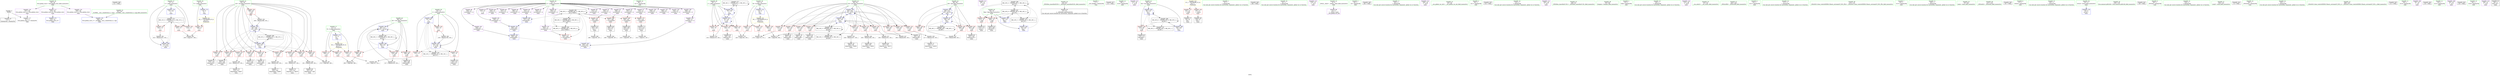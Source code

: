 digraph "SVFG" {
	label="SVFG";

	Node0x558c6b1662b0 [shape=record,color=grey,label="{NodeID: 0\nNullPtr}"];
	Node0x558c6b1662b0 -> Node0x558c6b18bbf0[style=solid];
	Node0x558c6b1662b0 -> Node0x558c6b1931c0[style=solid];
	Node0x558c6b1be750 [shape=record,color=black,label="{NodeID: 346\n121 = PHI()\n}"];
	Node0x558c6b18f940 [shape=record,color=grey,label="{NodeID: 263\n109 = cmp(107, 108, )\n}"];
	Node0x558c6b193460 [shape=record,color=blue,label="{NodeID: 180\n74\<--105\ni\<--\nmain\n}"];
	Node0x558c6b193460 -> Node0x558c6b190c40[style=dashed];
	Node0x558c6b193460 -> Node0x558c6b190d10[style=dashed];
	Node0x558c6b193460 -> Node0x558c6b190de0[style=dashed];
	Node0x558c6b193460 -> Node0x558c6b1936d0[style=dashed];
	Node0x558c6b193460 -> Node0x558c6b1a3670[style=dashed];
	Node0x558c6b18aeb0 [shape=record,color=purple,label="{NodeID: 97\n219\<--15\narrayidx52\<--A\nmain\n}"];
	Node0x558c6b18aeb0 -> Node0x558c6b192b20[style=solid];
	Node0x558c6b16b7a0 [shape=record,color=green,label="{NodeID: 14\n36\<--1\n.str.7\<--dummyObj\nGlob }"];
	Node0x558c6b1a3b70 [shape=record,color=black,label="{NodeID: 277\nMR_16V_2 = PHI(MR_16V_3, MR_16V_1, )\npts\{77 \}\n}"];
	Node0x558c6b1a3b70 -> Node0x558c6b193530[style=dashed];
	Node0x558c6b1a3b70 -> Node0x558c6b1a3b70[style=dashed];
	Node0x558c6b18e010 [shape=record,color=blue,label="{NodeID: 194\n84\<--264\nj24\<--inc78\nmain\n}"];
	Node0x558c6b18e010 -> Node0x558c6b191bb0[style=dashed];
	Node0x558c6b18e010 -> Node0x558c6b191c80[style=dashed];
	Node0x558c6b18e010 -> Node0x558c6b191d50[style=dashed];
	Node0x558c6b18e010 -> Node0x558c6b191e20[style=dashed];
	Node0x558c6b18e010 -> Node0x558c6b191ef0[style=dashed];
	Node0x558c6b18e010 -> Node0x558c6b191fc0[style=dashed];
	Node0x558c6b18e010 -> Node0x558c6b192090[style=dashed];
	Node0x558c6b18e010 -> Node0x558c6b192160[style=dashed];
	Node0x558c6b18e010 -> Node0x558c6b192230[style=dashed];
	Node0x558c6b18e010 -> Node0x558c6b192300[style=dashed];
	Node0x558c6b18e010 -> Node0x558c6b193a10[style=dashed];
	Node0x558c6b18e010 -> Node0x558c6b18e010[style=dashed];
	Node0x558c6b18e010 -> Node0x558c6b1a4f70[style=dashed];
	Node0x558c6b18e010 -> Node0x558c6b1aad70[style=dashed];
	Node0x558c6b18a9f0 [shape=record,color=purple,label="{NodeID: 111\n99\<--25\n\<--.str.3\nmain\n}"];
	Node0x558c6b166b60 [shape=record,color=green,label="{NodeID: 28\n13\<--14\nM\<--M_field_insensitive\nGlob }"];
	Node0x558c6b166b60 -> Node0x558c6b1905c0[style=solid];
	Node0x558c6b166b60 -> Node0x558c6b190690[style=solid];
	Node0x558c6b166b60 -> Node0x558c6b190760[style=solid];
	Node0x558c6b166b60 -> Node0x558c6b192ec0[style=solid];
	Node0x558c6b190690 [shape=record,color=red,label="{NodeID: 125\n175\<--13\n\<--M\nmain\n}"];
	Node0x558c6b190690 -> Node0x558c6b18fdc0[style=solid];
	Node0x558c6b18a090 [shape=record,color=green,label="{NodeID: 42\n82\<--83\ni20\<--i20_field_insensitive\nmain\n}"];
	Node0x558c6b18a090 -> Node0x558c6b191390[style=solid];
	Node0x558c6b18a090 -> Node0x558c6b191460[style=solid];
	Node0x558c6b18a090 -> Node0x558c6b191530[style=solid];
	Node0x558c6b18a090 -> Node0x558c6b191600[style=solid];
	Node0x558c6b18a090 -> Node0x558c6b1916d0[style=solid];
	Node0x558c6b18a090 -> Node0x558c6b1917a0[style=solid];
	Node0x558c6b18a090 -> Node0x558c6b191870[style=solid];
	Node0x558c6b18a090 -> Node0x558c6b191940[style=solid];
	Node0x558c6b18a090 -> Node0x558c6b191a10[style=solid];
	Node0x558c6b18a090 -> Node0x558c6b191ae0[style=solid];
	Node0x558c6b18a090 -> Node0x558c6b193940[style=solid];
	Node0x558c6b18a090 -> Node0x558c6b18e0e0[style=solid];
	Node0x558c6b1911f0 [shape=record,color=red,label="{NodeID: 139\n280\<--78\n\<--flag\nmain\n}"];
	Node0x558c6b1911f0 -> Node0x558c6b18d3e0[style=solid];
	Node0x558c6b18bdc0 [shape=record,color=black,label="{NodeID: 56\n53\<--54\n\<--_ZNSt8ios_base4InitD1Ev\nCan only get source location for instruction, argument, global var or function.}"];
	Node0x558c6b191d50 [shape=record,color=red,label="{NodeID: 153\n194\<--84\n\<--j24\nmain\n}"];
	Node0x558c6b191d50 -> Node0x558c6b18c540[style=solid];
	Node0x558c6b18c950 [shape=record,color=black,label="{NodeID: 70\n214\<--213\nidxprom48\<--add47\nmain\n}"];
	Node0x558c6b197c90 [shape=record,color=grey,label="{NodeID: 250\n269 = Binary(268, 105, )\n}"];
	Node0x558c6b197c90 -> Node0x558c6b18e0e0[style=solid];
	Node0x558c6b1928b0 [shape=record,color=red,label="{NodeID: 167\n184\<--183\n\<--arrayidx31\nmain\n}"];
	Node0x558c6b1928b0 -> Node0x558c6b18c3a0[style=solid];
	Node0x558c6b18d4b0 [shape=record,color=black,label="{NodeID: 84\n299\<--298\nidxprom99\<--\nmain\n}"];
	Node0x558c6b166dc0 [shape=record,color=green,label="{NodeID: 1\n7\<--1\n__dso_handle\<--dummyObj\nGlob }"];
	Node0x558c6b1be880 [shape=record,color=black,label="{NodeID: 347\n122 = PHI()\n}"];
	Node0x558c6b18fac0 [shape=record,color=grey,label="{NodeID: 264\n199 = cmp(198, 187, )\n}"];
	Node0x558c6b193530 [shape=record,color=blue,label="{NodeID: 181\n76\<--105\nj\<--\nmain\n}"];
	Node0x558c6b193530 -> Node0x558c6b190eb0[style=dashed];
	Node0x558c6b193530 -> Node0x558c6b190f80[style=dashed];
	Node0x558c6b193530 -> Node0x558c6b191050[style=dashed];
	Node0x558c6b193530 -> Node0x558c6b193530[style=dashed];
	Node0x558c6b193530 -> Node0x558c6b193600[style=dashed];
	Node0x558c6b193530 -> Node0x558c6b1a3b70[style=dashed];
	Node0x558c6b18af80 [shape=record,color=purple,label="{NodeID: 98\n228\<--15\narrayidx57\<--A\nmain\n}"];
	Node0x558c6b16b870 [shape=record,color=green,label="{NodeID: 15\n38\<--1\n.str.8\<--dummyObj\nGlob }"];
	Node0x558c6b1a4070 [shape=record,color=black,label="{NodeID: 278\nMR_18V_2 = PHI(MR_18V_5, MR_18V_1, )\npts\{79 \}\n}"];
	Node0x558c6b1a4070 -> Node0x558c6b1937a0[style=dashed];
	Node0x558c6b18e0e0 [shape=record,color=blue,label="{NodeID: 195\n82\<--269\ni20\<--inc81\nmain\n}"];
	Node0x558c6b18e0e0 -> Node0x558c6b191390[style=dashed];
	Node0x558c6b18e0e0 -> Node0x558c6b191460[style=dashed];
	Node0x558c6b18e0e0 -> Node0x558c6b191530[style=dashed];
	Node0x558c6b18e0e0 -> Node0x558c6b191600[style=dashed];
	Node0x558c6b18e0e0 -> Node0x558c6b1916d0[style=dashed];
	Node0x558c6b18e0e0 -> Node0x558c6b1917a0[style=dashed];
	Node0x558c6b18e0e0 -> Node0x558c6b191870[style=dashed];
	Node0x558c6b18e0e0 -> Node0x558c6b191940[style=dashed];
	Node0x558c6b18e0e0 -> Node0x558c6b191a10[style=dashed];
	Node0x558c6b18e0e0 -> Node0x558c6b191ae0[style=dashed];
	Node0x558c6b18e0e0 -> Node0x558c6b193940[style=dashed];
	Node0x558c6b18e0e0 -> Node0x558c6b18e0e0[style=dashed];
	Node0x558c6b18e0e0 -> Node0x558c6b1a4a70[style=dashed];
	Node0x558c6b18aac0 [shape=record,color=purple,label="{NodeID: 112\n111\<--30\n\<--.str.4\nmain\n}"];
	Node0x558c6b166c30 [shape=record,color=green,label="{NodeID: 29\n15\<--17\nA\<--A_field_insensitive\nGlob }"];
	Node0x558c6b166c30 -> Node0x558c6b18d720[style=solid];
	Node0x558c6b166c30 -> Node0x558c6b18d7f0[style=solid];
	Node0x558c6b166c30 -> Node0x558c6b18d8c0[style=solid];
	Node0x558c6b166c30 -> Node0x558c6b18d990[style=solid];
	Node0x558c6b166c30 -> Node0x558c6b18da60[style=solid];
	Node0x558c6b166c30 -> Node0x558c6b18db30[style=solid];
	Node0x558c6b166c30 -> Node0x558c6b18dc00[style=solid];
	Node0x558c6b166c30 -> Node0x558c6b18dcd0[style=solid];
	Node0x558c6b166c30 -> Node0x558c6b18dda0[style=solid];
	Node0x558c6b166c30 -> Node0x558c6b18ade0[style=solid];
	Node0x558c6b166c30 -> Node0x558c6b18aeb0[style=solid];
	Node0x558c6b166c30 -> Node0x558c6b18af80[style=solid];
	Node0x558c6b166c30 -> Node0x558c6b18b050[style=solid];
	Node0x558c6b166c30 -> Node0x558c6b18b120[style=solid];
	Node0x558c6b166c30 -> Node0x558c6b18b1f0[style=solid];
	Node0x558c6b166c30 -> Node0x558c6b18b2c0[style=solid];
	Node0x558c6b166c30 -> Node0x558c6b18b390[style=solid];
	Node0x558c6b166c30 -> Node0x558c6b18b460[style=solid];
	Node0x558c6b166c30 -> Node0x558c6b18b530[style=solid];
	Node0x558c6b166c30 -> Node0x558c6b18a5e0[style=solid];
	Node0x558c6b166c30 -> Node0x558c6b18a6b0[style=solid];
	Node0x558c6b190760 [shape=record,color=red,label="{NodeID: 126\n295\<--13\n\<--M\nmain\n}"];
	Node0x558c6b190760 -> Node0x558c6b19ac20[style=solid];
	Node0x558c6b18a160 [shape=record,color=green,label="{NodeID: 43\n84\<--85\nj24\<--j24_field_insensitive\nmain\n}"];
	Node0x558c6b18a160 -> Node0x558c6b191bb0[style=solid];
	Node0x558c6b18a160 -> Node0x558c6b191c80[style=solid];
	Node0x558c6b18a160 -> Node0x558c6b191d50[style=solid];
	Node0x558c6b18a160 -> Node0x558c6b191e20[style=solid];
	Node0x558c6b18a160 -> Node0x558c6b191ef0[style=solid];
	Node0x558c6b18a160 -> Node0x558c6b191fc0[style=solid];
	Node0x558c6b18a160 -> Node0x558c6b192090[style=solid];
	Node0x558c6b18a160 -> Node0x558c6b192160[style=solid];
	Node0x558c6b18a160 -> Node0x558c6b192230[style=solid];
	Node0x558c6b18a160 -> Node0x558c6b192300[style=solid];
	Node0x558c6b18a160 -> Node0x558c6b193a10[style=solid];
	Node0x558c6b18a160 -> Node0x558c6b18e010[style=solid];
	Node0x558c6b1912c0 [shape=record,color=red,label="{NodeID: 140\n275\<--80\n\<--fns\nmain\n}"];
	Node0x558c6b1912c0 -> Node0x558c6b18d310[style=solid];
	Node0x558c6b18bec0 [shape=record,color=black,label="{NodeID: 57\n94\<--91\ncall\<--\nmain\n}"];
	Node0x558c6b191e20 [shape=record,color=red,label="{NodeID: 154\n204\<--84\n\<--j24\nmain\n}"];
	Node0x558c6b191e20 -> Node0x558c6b197b10[style=solid];
	Node0x558c6b18ca20 [shape=record,color=black,label="{NodeID: 71\n218\<--217\nidxprom51\<--add50\nmain\n}"];
	Node0x558c6b197e10 [shape=record,color=grey,label="{NodeID: 251\n317 = Binary(316, 105, )\n}"];
	Node0x558c6b197e10 -> Node0x558c6b18e420[style=solid];
	Node0x558c6b192980 [shape=record,color=red,label="{NodeID: 168\n197\<--196\n\<--arrayidx36\nmain\n}"];
	Node0x558c6b192980 -> Node0x558c6b18c610[style=solid];
	Node0x558c6b18d580 [shape=record,color=black,label="{NodeID: 85\n302\<--301\nidxprom101\<--\nmain\n}"];
	Node0x558c6b166190 [shape=record,color=green,label="{NodeID: 2\n9\<--1\n\<--dummyObj\nCan only get source location for instruction, argument, global var or function.}"];
	Node0x558c6b1be950 [shape=record,color=black,label="{NodeID: 348\n284 = PHI()\n}"];
	Node0x558c6b18fc40 [shape=record,color=grey,label="{NodeID: 265\n222 = cmp(221, 187, )\n}"];
	Node0x558c6b193600 [shape=record,color=blue,label="{NodeID: 182\n76\<--154\nj\<--inc\nmain\n}"];
	Node0x558c6b193600 -> Node0x558c6b190eb0[style=dashed];
	Node0x558c6b193600 -> Node0x558c6b190f80[style=dashed];
	Node0x558c6b193600 -> Node0x558c6b191050[style=dashed];
	Node0x558c6b193600 -> Node0x558c6b193530[style=dashed];
	Node0x558c6b193600 -> Node0x558c6b193600[style=dashed];
	Node0x558c6b193600 -> Node0x558c6b1a3b70[style=dashed];
	Node0x558c6b18b050 [shape=record,color=purple,label="{NodeID: 99\n231\<--15\narrayidx59\<--A\nmain\n}"];
	Node0x558c6b18b050 -> Node0x558c6b193c80[style=solid];
	Node0x558c6b16b940 [shape=record,color=green,label="{NodeID: 16\n41\<--1\n\<--dummyObj\nCan only get source location for instruction, argument, global var or function.}"];
	Node0x558c6b1a4570 [shape=record,color=black,label="{NodeID: 279\nMR_20V_2 = PHI(MR_20V_5, MR_20V_1, )\npts\{81 \}\n}"];
	Node0x558c6b1a4570 -> Node0x558c6b193870[style=dashed];
	Node0x558c6b18e1b0 [shape=record,color=blue,label="{NodeID: 196\n86\<--105\ni91\<--\nmain\n}"];
	Node0x558c6b18e1b0 -> Node0x558c6b1923d0[style=dashed];
	Node0x558c6b18e1b0 -> Node0x558c6b1924a0[style=dashed];
	Node0x558c6b18e1b0 -> Node0x558c6b192570[style=dashed];
	Node0x558c6b18e1b0 -> Node0x558c6b18e420[style=dashed];
	Node0x558c6b18e1b0 -> Node0x558c6b1a5470[style=dashed];
	Node0x558c6b18ab90 [shape=record,color=purple,label="{NodeID: 113\n119\<--32\n\<--.str.5\nmain\n}"];
	Node0x558c6b16be40 [shape=record,color=green,label="{NodeID: 30\n40\<--44\nllvm.global_ctors\<--llvm.global_ctors_field_insensitive\nGlob }"];
	Node0x558c6b16be40 -> Node0x558c6b18ffb0[style=solid];
	Node0x558c6b16be40 -> Node0x558c6b190080[style=solid];
	Node0x558c6b16be40 -> Node0x558c6b190180[style=solid];
	Node0x558c6b190830 [shape=record,color=red,label="{NodeID: 127\n91\<--22\n\<--stdin\nmain\n}"];
	Node0x558c6b190830 -> Node0x558c6b18bec0[style=solid];
	Node0x558c6b18a230 [shape=record,color=green,label="{NodeID: 44\n86\<--87\ni91\<--i91_field_insensitive\nmain\n}"];
	Node0x558c6b18a230 -> Node0x558c6b1923d0[style=solid];
	Node0x558c6b18a230 -> Node0x558c6b1924a0[style=solid];
	Node0x558c6b18a230 -> Node0x558c6b192570[style=solid];
	Node0x558c6b18a230 -> Node0x558c6b18e1b0[style=solid];
	Node0x558c6b18a230 -> Node0x558c6b18e420[style=solid];
	Node0x558c6b191390 [shape=record,color=red,label="{NodeID: 141\n168\<--82\n\<--i20\nmain\n}"];
	Node0x558c6b191390 -> Node0x558c6b19a620[style=solid];
	Node0x558c6b18bf90 [shape=record,color=black,label="{NodeID: 58\n100\<--97\ncall1\<--\nmain\n}"];
	Node0x558c6b191ef0 [shape=record,color=red,label="{NodeID: 155\n216\<--84\n\<--j24\nmain\n}"];
	Node0x558c6b191ef0 -> Node0x558c6b18f1c0[style=solid];
	Node0x558c6b18caf0 [shape=record,color=black,label="{NodeID: 72\n221\<--220\nconv53\<--\nmain\n}"];
	Node0x558c6b18caf0 -> Node0x558c6b18fc40[style=solid];
	Node0x558c6b197f90 [shape=record,color=grey,label="{NodeID: 252\n310 = Binary(309, 105, )\n}"];
	Node0x558c6b197f90 -> Node0x558c6b18e350[style=solid];
	Node0x558c6b192a50 [shape=record,color=red,label="{NodeID: 169\n208\<--207\n\<--arrayidx43\nmain\n}"];
	Node0x558c6b192a50 -> Node0x558c6b18c880[style=solid];
	Node0x558c6b18d650 [shape=record,color=purple,label="{NodeID: 86\n51\<--4\n\<--_ZStL8__ioinit\n__cxx_global_var_init\n}"];
	Node0x558c6b1667f0 [shape=record,color=green,label="{NodeID: 3\n18\<--1\n.str\<--dummyObj\nGlob }"];
	Node0x558c6b1bea20 [shape=record,color=black,label="{NodeID: 349\n305 = PHI()\n}"];
	Node0x558c6b18fdc0 [shape=record,color=grey,label="{NodeID: 266\n176 = cmp(174, 175, )\n}"];
	Node0x558c6b1936d0 [shape=record,color=blue,label="{NodeID: 183\n74\<--159\ni\<--inc18\nmain\n}"];
	Node0x558c6b1936d0 -> Node0x558c6b190c40[style=dashed];
	Node0x558c6b1936d0 -> Node0x558c6b190d10[style=dashed];
	Node0x558c6b1936d0 -> Node0x558c6b190de0[style=dashed];
	Node0x558c6b1936d0 -> Node0x558c6b1936d0[style=dashed];
	Node0x558c6b1936d0 -> Node0x558c6b1a3670[style=dashed];
	Node0x558c6b18b120 [shape=record,color=purple,label="{NodeID: 100\n236\<--15\narrayidx61\<--A\nmain\n}"];
	Node0x558c6b16a2c0 [shape=record,color=green,label="{NodeID: 17\n105\<--1\n\<--dummyObj\nCan only get source location for instruction, argument, global var or function.}"];
	Node0x558c6b1a4a70 [shape=record,color=black,label="{NodeID: 280\nMR_22V_2 = PHI(MR_22V_5, MR_22V_1, )\npts\{83 \}\n}"];
	Node0x558c6b1a4a70 -> Node0x558c6b193940[style=dashed];
	Node0x558c6b18e280 [shape=record,color=blue,label="{NodeID: 197\n88\<--105\nj95\<--\nmain\n}"];
	Node0x558c6b18e280 -> Node0x558c6b192640[style=dashed];
	Node0x558c6b18e280 -> Node0x558c6b192710[style=dashed];
	Node0x558c6b18e280 -> Node0x558c6b1927e0[style=dashed];
	Node0x558c6b18e280 -> Node0x558c6b18e280[style=dashed];
	Node0x558c6b18e280 -> Node0x558c6b18e350[style=dashed];
	Node0x558c6b18e280 -> Node0x558c6b1a5970[style=dashed];
	Node0x558c6b18ac60 [shape=record,color=purple,label="{NodeID: 114\n148\<--34\n\<--.str.6\nmain\n}"];
	Node0x558c6b16bf40 [shape=record,color=green,label="{NodeID: 31\n45\<--46\n__cxx_global_var_init\<--__cxx_global_var_init_field_insensitive\n}"];
	Node0x558c6b190900 [shape=record,color=red,label="{NodeID: 128\n97\<--27\n\<--stdout\nmain\n}"];
	Node0x558c6b190900 -> Node0x558c6b18bf90[style=solid];
	Node0x558c6b18a300 [shape=record,color=green,label="{NodeID: 45\n88\<--89\nj95\<--j95_field_insensitive\nmain\n}"];
	Node0x558c6b18a300 -> Node0x558c6b192640[style=solid];
	Node0x558c6b18a300 -> Node0x558c6b192710[style=solid];
	Node0x558c6b18a300 -> Node0x558c6b1927e0[style=solid];
	Node0x558c6b18a300 -> Node0x558c6b18e280[style=solid];
	Node0x558c6b18a300 -> Node0x558c6b18e350[style=solid];
	Node0x558c6b191460 [shape=record,color=red,label="{NodeID: 142\n178\<--82\n\<--i20\nmain\n}"];
	Node0x558c6b191460 -> Node0x558c6b18c200[style=solid];
	Node0x558c6b18c060 [shape=record,color=black,label="{NodeID: 59\n143\<--142\nidxprom\<--\nmain\n}"];
	Node0x558c6b191fc0 [shape=record,color=red,label="{NodeID: 156\n229\<--84\n\<--j24\nmain\n}"];
	Node0x558c6b191fc0 -> Node0x558c6b18cc90[style=solid];
	Node0x558c6b18cbc0 [shape=record,color=black,label="{NodeID: 73\n227\<--226\nidxprom56\<--\nmain\n}"];
	Node0x558c6b198110 [shape=record,color=grey,label="{NodeID: 253\n238 = Binary(237, 105, )\n}"];
	Node0x558c6b198110 -> Node0x558c6b18ce30[style=solid];
	Node0x558c6b192b20 [shape=record,color=red,label="{NodeID: 170\n220\<--219\n\<--arrayidx52\nmain\n}"];
	Node0x558c6b192b20 -> Node0x558c6b18caf0[style=solid];
	Node0x558c6b18d720 [shape=record,color=purple,label="{NodeID: 87\n123\<--15\n\<--A\nmain\n}"];
	Node0x558c6b166880 [shape=record,color=green,label="{NodeID: 4\n20\<--1\n.str.1\<--dummyObj\nGlob }"];
	Node0x558c6b1beb20 [shape=record,color=black,label="{NodeID: 350\n314 = PHI()\n}"];
	Node0x558c6b19a620 [shape=record,color=grey,label="{NodeID: 267\n170 = cmp(168, 169, )\n}"];
	Node0x558c6b1937a0 [shape=record,color=blue,label="{NodeID: 184\n78\<--163\nflag\<--\nmain\n}"];
	Node0x558c6b1937a0 -> Node0x558c6b1a9a70[style=dashed];
	Node0x558c6b18b1f0 [shape=record,color=purple,label="{NodeID: 101\n240\<--15\narrayidx64\<--A\nmain\n}"];
	Node0x558c6b18b1f0 -> Node0x558c6b193d50[style=solid];
	Node0x558c6b16a390 [shape=record,color=green,label="{NodeID: 18\n125\<--1\n\<--dummyObj\nCan only get source location for instruction, argument, global var or function.}"];
	Node0x558c6b1a4f70 [shape=record,color=black,label="{NodeID: 281\nMR_24V_2 = PHI(MR_24V_4, MR_24V_1, )\npts\{85 \}\n}"];
	Node0x558c6b1a4f70 -> Node0x558c6b1aad70[style=dashed];
	Node0x558c6b18e350 [shape=record,color=blue,label="{NodeID: 198\n88\<--310\nj95\<--inc105\nmain\n}"];
	Node0x558c6b18e350 -> Node0x558c6b192640[style=dashed];
	Node0x558c6b18e350 -> Node0x558c6b192710[style=dashed];
	Node0x558c6b18e350 -> Node0x558c6b1927e0[style=dashed];
	Node0x558c6b18e350 -> Node0x558c6b18e280[style=dashed];
	Node0x558c6b18e350 -> Node0x558c6b18e350[style=dashed];
	Node0x558c6b18e350 -> Node0x558c6b1a5970[style=dashed];
	Node0x558c6b18fe90 [shape=record,color=purple,label="{NodeID: 115\n283\<--36\n\<--.str.7\nmain\n}"];
	Node0x558c6b16c040 [shape=record,color=green,label="{NodeID: 32\n49\<--50\n_ZNSt8ios_base4InitC1Ev\<--_ZNSt8ios_base4InitC1Ev_field_insensitive\n}"];
	Node0x558c6b1909d0 [shape=record,color=red,label="{NodeID: 129\n107\<--72\n\<--t\nmain\n}"];
	Node0x558c6b1909d0 -> Node0x558c6b18f940[style=solid];
	Node0x558c6b18a3d0 [shape=record,color=green,label="{NodeID: 46\n95\<--96\nfreopen\<--freopen_field_insensitive\n}"];
	Node0x558c6b191530 [shape=record,color=red,label="{NodeID: 143\n190\<--82\n\<--i20\nmain\n}"];
	Node0x558c6b191530 -> Node0x558c6b18f340[style=solid];
	Node0x558c6b18c130 [shape=record,color=black,label="{NodeID: 60\n146\<--145\nidxprom14\<--\nmain\n}"];
	Node0x558c6b192090 [shape=record,color=red,label="{NodeID: 157\n237\<--84\n\<--j24\nmain\n}"];
	Node0x558c6b192090 -> Node0x558c6b198110[style=solid];
	Node0x558c6b18cc90 [shape=record,color=black,label="{NodeID: 74\n230\<--229\nidxprom58\<--\nmain\n}"];
	Node0x558c6b198290 [shape=record,color=grey,label="{NodeID: 254\n244 = Binary(243, 105, )\n}"];
	Node0x558c6b198290 -> Node0x558c6b18cf00[style=solid];
	Node0x558c6b192bf0 [shape=record,color=red,label="{NodeID: 171\n304\<--303\n\<--arrayidx102\nmain\n}"];
	Node0x558c6b18d7f0 [shape=record,color=purple,label="{NodeID: 88\n144\<--15\narrayidx\<--A\nmain\n}"];
	Node0x558c6b16aca0 [shape=record,color=green,label="{NodeID: 5\n22\<--1\nstdin\<--dummyObj\nGlob }"];
	Node0x558c6b19a7a0 [shape=record,color=grey,label="{NodeID: 268\n186 = cmp(185, 187, )\n}"];
	Node0x558c6b193870 [shape=record,color=blue,label="{NodeID: 185\n80\<--125\nfns\<--\nmain\n}"];
	Node0x558c6b193870 -> Node0x558c6b1912c0[style=dashed];
	Node0x558c6b193870 -> Node0x558c6b193870[style=dashed];
	Node0x558c6b193870 -> Node0x558c6b1a4570[style=dashed];
	Node0x558c6b193870 -> Node0x558c6b1a7270[style=dashed];
	Node0x558c6b18b2c0 [shape=record,color=purple,label="{NodeID: 102\n246\<--15\narrayidx67\<--A\nmain\n}"];
	Node0x558c6b16a460 [shape=record,color=green,label="{NodeID: 19\n126\<--1\n\<--dummyObj\nCan only get source location for instruction, argument, global var or function.}"];
	Node0x558c6b1a5470 [shape=record,color=black,label="{NodeID: 282\nMR_26V_2 = PHI(MR_26V_6, MR_26V_1, )\npts\{87 \}\n}"];
	Node0x558c6b1a5470 -> Node0x558c6b18e1b0[style=dashed];
	Node0x558c6b1a5470 -> Node0x558c6b1a5470[style=dashed];
	Node0x558c6b18e420 [shape=record,color=blue,label="{NodeID: 199\n86\<--317\ni91\<--inc109\nmain\n}"];
	Node0x558c6b18e420 -> Node0x558c6b1923d0[style=dashed];
	Node0x558c6b18e420 -> Node0x558c6b1924a0[style=dashed];
	Node0x558c6b18e420 -> Node0x558c6b192570[style=dashed];
	Node0x558c6b18e420 -> Node0x558c6b18e420[style=dashed];
	Node0x558c6b18e420 -> Node0x558c6b1a5470[style=dashed];
	Node0x558c6b18ff20 [shape=record,color=purple,label="{NodeID: 116\n313\<--38\n\<--.str.8\nmain\n}"];
	Node0x558c6b16c140 [shape=record,color=green,label="{NodeID: 33\n55\<--56\n__cxa_atexit\<--__cxa_atexit_field_insensitive\n}"];
	Node0x558c6b1a9a70 [shape=record,color=black,label="{NodeID: 296\nMR_18V_4 = PHI(MR_18V_3, MR_18V_5, )\npts\{79 \}\n}"];
	Node0x558c6b1a9a70 -> Node0x558c6b191120[style=dashed];
	Node0x558c6b1a9a70 -> Node0x558c6b1911f0[style=dashed];
	Node0x558c6b1a9a70 -> Node0x558c6b1a4070[style=dashed];
	Node0x558c6b1a9a70 -> Node0x558c6b1a6d70[style=dashed];
	Node0x558c6b1a9a70 -> Node0x558c6b1a9a70[style=dashed];
	Node0x558c6b190aa0 [shape=record,color=red,label="{NodeID: 130\n115\<--72\n\<--t\nmain\n}"];
	Node0x558c6b18a4d0 [shape=record,color=green,label="{NodeID: 47\n102\<--103\n_ZNSirsERi\<--_ZNSirsERi_field_insensitive\n}"];
	Node0x558c6b1ae470 [shape=record,color=yellow,style=double,label="{NodeID: 310\n2V_1 = ENCHI(MR_2V_0)\npts\{1 \}\nFun[main]}"];
	Node0x558c6b1ae470 -> Node0x558c6b190830[style=dashed];
	Node0x558c6b1ae470 -> Node0x558c6b190900[style=dashed];
	Node0x558c6b191600 [shape=record,color=red,label="{NodeID: 144\n201\<--82\n\<--i20\nmain\n}"];
	Node0x558c6b191600 -> Node0x558c6b18c6e0[style=solid];
	Node0x558c6b18c200 [shape=record,color=black,label="{NodeID: 61\n179\<--178\nidxprom28\<--\nmain\n}"];
	Node0x558c6b192160 [shape=record,color=red,label="{NodeID: 158\n247\<--84\n\<--j24\nmain\n}"];
	Node0x558c6b192160 -> Node0x558c6b18cfd0[style=solid];
	Node0x558c6b18cd60 [shape=record,color=black,label="{NodeID: 75\n235\<--234\nidxprom60\<--\nmain\n}"];
	Node0x558c6b198410 [shape=record,color=grey,label="{NodeID: 255\n154 = Binary(153, 105, )\n}"];
	Node0x558c6b198410 -> Node0x558c6b193600[style=solid];
	Node0x558c6b192cc0 [shape=record,color=blue,label="{NodeID: 172\n8\<--9\nT\<--\nGlob }"];
	Node0x558c6b192cc0 -> Node0x558c6b1aef90[style=dashed];
	Node0x558c6b18d8c0 [shape=record,color=purple,label="{NodeID: 89\n147\<--15\narrayidx15\<--A\nmain\n}"];
	Node0x558c6b16ad30 [shape=record,color=green,label="{NodeID: 6\n23\<--1\n.str.2\<--dummyObj\nGlob }"];
	Node0x558c6b19a920 [shape=record,color=grey,label="{NodeID: 269\n134 = cmp(132, 133, )\n}"];
	Node0x558c6b193940 [shape=record,color=blue,label="{NodeID: 186\n82\<--105\ni20\<--\nmain\n}"];
	Node0x558c6b193940 -> Node0x558c6b191390[style=dashed];
	Node0x558c6b193940 -> Node0x558c6b191460[style=dashed];
	Node0x558c6b193940 -> Node0x558c6b191530[style=dashed];
	Node0x558c6b193940 -> Node0x558c6b191600[style=dashed];
	Node0x558c6b193940 -> Node0x558c6b1916d0[style=dashed];
	Node0x558c6b193940 -> Node0x558c6b1917a0[style=dashed];
	Node0x558c6b193940 -> Node0x558c6b191870[style=dashed];
	Node0x558c6b193940 -> Node0x558c6b191940[style=dashed];
	Node0x558c6b193940 -> Node0x558c6b191a10[style=dashed];
	Node0x558c6b193940 -> Node0x558c6b191ae0[style=dashed];
	Node0x558c6b193940 -> Node0x558c6b193940[style=dashed];
	Node0x558c6b193940 -> Node0x558c6b18e0e0[style=dashed];
	Node0x558c6b193940 -> Node0x558c6b1a4a70[style=dashed];
	Node0x558c6b18b390 [shape=record,color=purple,label="{NodeID: 103\n249\<--15\narrayidx69\<--A\nmain\n}"];
	Node0x558c6b18b390 -> Node0x558c6b18de70[style=solid];
	Node0x558c6b16a530 [shape=record,color=green,label="{NodeID: 20\n127\<--1\n\<--dummyObj\nCan only get source location for instruction, argument, global var or function.}"];
	Node0x558c6b1a5970 [shape=record,color=black,label="{NodeID: 283\nMR_28V_2 = PHI(MR_28V_7, MR_28V_1, )\npts\{89 \}\n}"];
	Node0x558c6b1a5970 -> Node0x558c6b18e280[style=dashed];
	Node0x558c6b1a5970 -> Node0x558c6b1a5970[style=dashed];
	Node0x558c6b18e4f0 [shape=record,color=blue,label="{NodeID: 200\n72\<--323\nt\<--inc113\nmain\n}"];
	Node0x558c6b18e4f0 -> Node0x558c6b1a3170[style=dashed];
	Node0x558c6b18ffb0 [shape=record,color=purple,label="{NodeID: 117\n355\<--40\nllvm.global_ctors_0\<--llvm.global_ctors\nGlob }"];
	Node0x558c6b18ffb0 -> Node0x558c6b192fc0[style=solid];
	Node0x558c6b16c240 [shape=record,color=green,label="{NodeID: 34\n54\<--60\n_ZNSt8ios_base4InitD1Ev\<--_ZNSt8ios_base4InitD1Ev_field_insensitive\n}"];
	Node0x558c6b16c240 -> Node0x558c6b18bdc0[style=solid];
	Node0x558c6b190b70 [shape=record,color=red,label="{NodeID: 131\n322\<--72\n\<--t\nmain\n}"];
	Node0x558c6b190b70 -> Node0x558c6b18f640[style=solid];
	Node0x558c6b18b5f0 [shape=record,color=green,label="{NodeID: 48\n113\<--114\n_ZStlsISt11char_traitsIcEERSt13basic_ostreamIcT_ES5_PKc\<--_ZStlsISt11char_traitsIcEERSt13basic_ostreamIcT_ES5_PKc_field_insensitive\n}"];
	Node0x558c6b1aef90 [shape=record,color=yellow,style=double,label="{NodeID: 311\n4V_1 = ENCHI(MR_4V_0)\npts\{10 \}\nFun[main]}"];
	Node0x558c6b1aef90 -> Node0x558c6b190280[style=dashed];
	Node0x558c6b1916d0 [shape=record,color=red,label="{NodeID: 145\n212\<--82\n\<--i20\nmain\n}"];
	Node0x558c6b1916d0 -> Node0x558c6b197990[style=solid];
	Node0x558c6b18c2d0 [shape=record,color=black,label="{NodeID: 62\n182\<--181\nidxprom30\<--\nmain\n}"];
	Node0x558c6b192230 [shape=record,color=red,label="{NodeID: 159\n255\<--84\n\<--j24\nmain\n}"];
	Node0x558c6b192230 -> Node0x558c6b18f040[style=solid];
	Node0x558c6b18ce30 [shape=record,color=black,label="{NodeID: 76\n239\<--238\nidxprom63\<--add62\nmain\n}"];
	Node0x558c6b18eec0 [shape=record,color=grey,label="{NodeID: 256\n252 = Binary(251, 105, )\n}"];
	Node0x558c6b18eec0 -> Node0x558c6b18d0a0[style=solid];
	Node0x558c6b192dc0 [shape=record,color=blue,label="{NodeID: 173\n11\<--9\nN\<--\nGlob }"];
	Node0x558c6b192dc0 -> Node0x558c6b1af070[style=dashed];
	Node0x558c6b18d990 [shape=record,color=purple,label="{NodeID: 90\n180\<--15\narrayidx29\<--A\nmain\n}"];
	Node0x558c6b16a6e0 [shape=record,color=green,label="{NodeID: 7\n25\<--1\n.str.3\<--dummyObj\nGlob }"];
	Node0x558c6b19aaa0 [shape=record,color=grey,label="{NodeID: 270\n140 = cmp(138, 139, )\n}"];
	Node0x558c6b193a10 [shape=record,color=blue,label="{NodeID: 187\n84\<--105\nj24\<--\nmain\n}"];
	Node0x558c6b193a10 -> Node0x558c6b191bb0[style=dashed];
	Node0x558c6b193a10 -> Node0x558c6b191c80[style=dashed];
	Node0x558c6b193a10 -> Node0x558c6b191d50[style=dashed];
	Node0x558c6b193a10 -> Node0x558c6b191e20[style=dashed];
	Node0x558c6b193a10 -> Node0x558c6b191ef0[style=dashed];
	Node0x558c6b193a10 -> Node0x558c6b191fc0[style=dashed];
	Node0x558c6b193a10 -> Node0x558c6b192090[style=dashed];
	Node0x558c6b193a10 -> Node0x558c6b192160[style=dashed];
	Node0x558c6b193a10 -> Node0x558c6b192230[style=dashed];
	Node0x558c6b193a10 -> Node0x558c6b192300[style=dashed];
	Node0x558c6b193a10 -> Node0x558c6b193a10[style=dashed];
	Node0x558c6b193a10 -> Node0x558c6b18e010[style=dashed];
	Node0x558c6b193a10 -> Node0x558c6b1a4f70[style=dashed];
	Node0x558c6b193a10 -> Node0x558c6b1aad70[style=dashed];
	Node0x558c6b18b460 [shape=record,color=purple,label="{NodeID: 104\n254\<--15\narrayidx72\<--A\nmain\n}"];
	Node0x558c6b16b290 [shape=record,color=green,label="{NodeID: 21\n163\<--1\n\<--dummyObj\nCan only get source location for instruction, argument, global var or function.}"];
	Node0x558c6b1a5e70 [shape=record,color=black,label="{NodeID: 284\nMR_30V_2 = PHI(MR_30V_4, MR_30V_1, )\npts\{170000 \}\n}"];
	Node0x558c6b1a5e70 -> Node0x558c6b1ab270[style=dashed];
	Node0x558c6b190080 [shape=record,color=purple,label="{NodeID: 118\n356\<--40\nllvm.global_ctors_1\<--llvm.global_ctors\nGlob }"];
	Node0x558c6b190080 -> Node0x558c6b1930c0[style=solid];
	Node0x558c6b16c340 [shape=record,color=green,label="{NodeID: 35\n67\<--68\nmain\<--main_field_insensitive\n}"];
	Node0x558c6b190c40 [shape=record,color=red,label="{NodeID: 132\n132\<--74\n\<--i\nmain\n}"];
	Node0x558c6b190c40 -> Node0x558c6b19a920[style=solid];
	Node0x558c6b18b6f0 [shape=record,color=green,label="{NodeID: 49\n117\<--118\n_ZNSolsEi\<--_ZNSolsEi_field_insensitive\n}"];
	Node0x558c6b1af070 [shape=record,color=yellow,style=double,label="{NodeID: 312\n6V_1 = ENCHI(MR_6V_0)\npts\{12 \}\nFun[main]}"];
	Node0x558c6b1af070 -> Node0x558c6b190350[style=dashed];
	Node0x558c6b1af070 -> Node0x558c6b190420[style=dashed];
	Node0x558c6b1af070 -> Node0x558c6b1904f0[style=dashed];
	Node0x558c6b1917a0 [shape=record,color=red,label="{NodeID: 146\n226\<--82\n\<--i20\nmain\n}"];
	Node0x558c6b1917a0 -> Node0x558c6b18cbc0[style=solid];
	Node0x558c6b18c3a0 [shape=record,color=black,label="{NodeID: 63\n185\<--184\nconv\<--\nmain\n}"];
	Node0x558c6b18c3a0 -> Node0x558c6b19a7a0[style=solid];
	Node0x558c6b192300 [shape=record,color=red,label="{NodeID: 160\n263\<--84\n\<--j24\nmain\n}"];
	Node0x558c6b192300 -> Node0x558c6b197810[style=solid];
	Node0x558c6b18cf00 [shape=record,color=black,label="{NodeID: 77\n245\<--244\nidxprom66\<--add65\nmain\n}"];
	Node0x558c6b1be120 [shape=record,color=black,label="{NodeID: 340\n101 = PHI()\n}"];
	Node0x558c6b18f040 [shape=record,color=grey,label="{NodeID: 257\n256 = Binary(255, 105, )\n}"];
	Node0x558c6b18f040 -> Node0x558c6b18d170[style=solid];
	Node0x558c6b192ec0 [shape=record,color=blue,label="{NodeID: 174\n13\<--9\nM\<--\nGlob }"];
	Node0x558c6b192ec0 -> Node0x558c6b1af150[style=dashed];
	Node0x558c6b18da60 [shape=record,color=purple,label="{NodeID: 91\n183\<--15\narrayidx31\<--A\nmain\n}"];
	Node0x558c6b18da60 -> Node0x558c6b1928b0[style=solid];
	Node0x558c6b16a770 [shape=record,color=green,label="{NodeID: 8\n27\<--1\nstdout\<--dummyObj\nGlob }"];
	Node0x558c6b19ac20 [shape=record,color=grey,label="{NodeID: 271\n296 = cmp(294, 295, )\n}"];
	Node0x558c6b193ae0 [shape=record,color=blue,label="{NodeID: 188\n80\<--163\nfns\<--\nmain\n}"];
	Node0x558c6b193ae0 -> Node0x558c6b1a7270[style=dashed];
	Node0x558c6b18b530 [shape=record,color=purple,label="{NodeID: 105\n258\<--15\narrayidx75\<--A\nmain\n}"];
	Node0x558c6b18b530 -> Node0x558c6b18df40[style=solid];
	Node0x558c6b16b360 [shape=record,color=green,label="{NodeID: 22\n187\<--1\n\<--dummyObj\nCan only get source location for instruction, argument, global var or function.}"];
	Node0x558c6b190180 [shape=record,color=purple,label="{NodeID: 119\n357\<--40\nllvm.global_ctors_2\<--llvm.global_ctors\nGlob }"];
	Node0x558c6b190180 -> Node0x558c6b1931c0[style=solid];
	Node0x558c6b16c440 [shape=record,color=green,label="{NodeID: 36\n70\<--71\nretval\<--retval_field_insensitive\nmain\n}"];
	Node0x558c6b16c440 -> Node0x558c6b1932c0[style=solid];
	Node0x558c6b1aad70 [shape=record,color=black,label="{NodeID: 299\nMR_24V_3 = PHI(MR_24V_2, MR_24V_4, )\npts\{85 \}\n}"];
	Node0x558c6b1aad70 -> Node0x558c6b193a10[style=dashed];
	Node0x558c6b1aad70 -> Node0x558c6b1a4f70[style=dashed];
	Node0x558c6b1aad70 -> Node0x558c6b1aad70[style=dashed];
	Node0x558c6b190d10 [shape=record,color=red,label="{NodeID: 133\n142\<--74\n\<--i\nmain\n}"];
	Node0x558c6b190d10 -> Node0x558c6b18c060[style=solid];
	Node0x558c6b18b7f0 [shape=record,color=green,label="{NodeID: 50\n128\<--129\nllvm.memset.p0i8.i64\<--llvm.memset.p0i8.i64_field_insensitive\n}"];
	Node0x558c6b1af150 [shape=record,color=yellow,style=double,label="{NodeID: 313\n8V_1 = ENCHI(MR_8V_0)\npts\{14 \}\nFun[main]}"];
	Node0x558c6b1af150 -> Node0x558c6b1905c0[style=dashed];
	Node0x558c6b1af150 -> Node0x558c6b190690[style=dashed];
	Node0x558c6b1af150 -> Node0x558c6b190760[style=dashed];
	Node0x558c6b191870 [shape=record,color=red,label="{NodeID: 147\n234\<--82\n\<--i20\nmain\n}"];
	Node0x558c6b191870 -> Node0x558c6b18cd60[style=solid];
	Node0x558c6b18c470 [shape=record,color=black,label="{NodeID: 64\n192\<--191\nidxprom33\<--add\nmain\n}"];
	Node0x558c6b1923d0 [shape=record,color=red,label="{NodeID: 161\n288\<--86\n\<--i91\nmain\n}"];
	Node0x558c6b1923d0 -> Node0x558c6b19ada0[style=solid];
	Node0x558c6b18cfd0 [shape=record,color=black,label="{NodeID: 78\n248\<--247\nidxprom68\<--\nmain\n}"];
	Node0x558c6b1be220 [shape=record,color=black,label="{NodeID: 341\n149 = PHI()\n}"];
	Node0x558c6b18f1c0 [shape=record,color=grey,label="{NodeID: 258\n217 = Binary(216, 105, )\n}"];
	Node0x558c6b18f1c0 -> Node0x558c6b18ca20[style=solid];
	Node0x558c6b192fc0 [shape=record,color=blue,label="{NodeID: 175\n355\<--41\nllvm.global_ctors_0\<--\nGlob }"];
	Node0x558c6b18db30 [shape=record,color=purple,label="{NodeID: 92\n193\<--15\narrayidx34\<--A\nmain\n}"];
	Node0x558c6b166450 [shape=record,color=green,label="{NodeID: 9\n28\<--1\n_ZSt3cin\<--dummyObj\nGlob }"];
	Node0x558c6b19ada0 [shape=record,color=grey,label="{NodeID: 272\n290 = cmp(288, 289, )\n}"];
	Node0x558c6b193bb0 [shape=record,color=blue,label="{NodeID: 189\n78\<--125\nflag\<--\nmain\n}"];
	Node0x558c6b193bb0 -> Node0x558c6b1a6d70[style=dashed];
	Node0x558c6b18a5e0 [shape=record,color=purple,label="{NodeID: 106\n300\<--15\narrayidx100\<--A\nmain\n}"];
	Node0x558c6b16b430 [shape=record,color=green,label="{NodeID: 23\n233\<--1\n\<--dummyObj\nCan only get source location for instruction, argument, global var or function.}"];
	Node0x558c6b190280 [shape=record,color=red,label="{NodeID: 120\n108\<--8\n\<--T\nmain\n}"];
	Node0x558c6b190280 -> Node0x558c6b18f940[style=solid];
	Node0x558c6b16c510 [shape=record,color=green,label="{NodeID: 37\n72\<--73\nt\<--t_field_insensitive\nmain\n}"];
	Node0x558c6b16c510 -> Node0x558c6b1909d0[style=solid];
	Node0x558c6b16c510 -> Node0x558c6b190aa0[style=solid];
	Node0x558c6b16c510 -> Node0x558c6b190b70[style=solid];
	Node0x558c6b16c510 -> Node0x558c6b193390[style=solid];
	Node0x558c6b16c510 -> Node0x558c6b18e4f0[style=solid];
	Node0x558c6b1ab270 [shape=record,color=black,label="{NodeID: 300\nMR_30V_3 = PHI(MR_30V_2, MR_30V_4, )\npts\{170000 \}\n}"];
	Node0x558c6b1ab270 -> Node0x558c6b192bf0[style=dashed];
	Node0x558c6b1ab270 -> Node0x558c6b1a5e70[style=dashed];
	Node0x558c6b1ab270 -> Node0x558c6b1a7c70[style=dashed];
	Node0x558c6b1ab270 -> Node0x558c6b1ab270[style=dashed];
	Node0x558c6b190de0 [shape=record,color=red,label="{NodeID: 134\n158\<--74\n\<--i\nmain\n}"];
	Node0x558c6b190de0 -> Node0x558c6b18f4c0[style=solid];
	Node0x558c6b18b8f0 [shape=record,color=green,label="{NodeID: 51\n150\<--151\nscanf\<--scanf_field_insensitive\n}"];
	Node0x558c6b191940 [shape=record,color=red,label="{NodeID: 148\n243\<--82\n\<--i20\nmain\n}"];
	Node0x558c6b191940 -> Node0x558c6b198290[style=solid];
	Node0x558c6b18c540 [shape=record,color=black,label="{NodeID: 65\n195\<--194\nidxprom35\<--\nmain\n}"];
	Node0x558c6b1924a0 [shape=record,color=red,label="{NodeID: 162\n298\<--86\n\<--i91\nmain\n}"];
	Node0x558c6b1924a0 -> Node0x558c6b18d4b0[style=solid];
	Node0x558c6b18d0a0 [shape=record,color=black,label="{NodeID: 79\n253\<--252\nidxprom71\<--add70\nmain\n}"];
	Node0x558c6b1be320 [shape=record,color=black,label="{NodeID: 342\n52 = PHI()\n}"];
	Node0x558c6b18f340 [shape=record,color=grey,label="{NodeID: 259\n191 = Binary(190, 105, )\n}"];
	Node0x558c6b18f340 -> Node0x558c6b18c470[style=solid];
	Node0x558c6b1930c0 [shape=record,color=blue,label="{NodeID: 176\n356\<--42\nllvm.global_ctors_1\<--_GLOBAL__sub_I_shadowind_0_1.cpp\nGlob }"];
	Node0x558c6b18dc00 [shape=record,color=purple,label="{NodeID: 93\n196\<--15\narrayidx36\<--A\nmain\n}"];
	Node0x558c6b18dc00 -> Node0x558c6b192980[style=solid];
	Node0x558c6b166520 [shape=record,color=green,label="{NodeID: 10\n29\<--1\n_ZSt4cout\<--dummyObj\nGlob }"];
	Node0x558c6b193c80 [shape=record,color=blue,label="{NodeID: 190\n231\<--233\narrayidx59\<--\nmain\n}"];
	Node0x558c6b193c80 -> Node0x558c6b193d50[style=dashed];
	Node0x558c6b18a6b0 [shape=record,color=purple,label="{NodeID: 107\n303\<--15\narrayidx102\<--A\nmain\n}"];
	Node0x558c6b18a6b0 -> Node0x558c6b192bf0[style=solid];
	Node0x558c6b16b500 [shape=record,color=green,label="{NodeID: 24\n242\<--1\n\<--dummyObj\nCan only get source location for instruction, argument, global var or function.}"];
	Node0x558c6b1a6d70 [shape=record,color=black,label="{NodeID: 287\nMR_18V_6 = PHI(MR_18V_9, MR_18V_5, )\npts\{79 \}\n}"];
	Node0x558c6b1a6d70 -> Node0x558c6b191120[style=dashed];
	Node0x558c6b1a6d70 -> Node0x558c6b1911f0[style=dashed];
	Node0x558c6b1a6d70 -> Node0x558c6b193bb0[style=dashed];
	Node0x558c6b1a6d70 -> Node0x558c6b1a4070[style=dashed];
	Node0x558c6b1a6d70 -> Node0x558c6b1a6d70[style=dashed];
	Node0x558c6b1a6d70 -> Node0x558c6b1a9a70[style=dashed];
	Node0x558c6b190350 [shape=record,color=red,label="{NodeID: 121\n133\<--11\n\<--N\nmain\n}"];
	Node0x558c6b190350 -> Node0x558c6b19a920[style=solid];
	Node0x558c6b16c5e0 [shape=record,color=green,label="{NodeID: 38\n74\<--75\ni\<--i_field_insensitive\nmain\n}"];
	Node0x558c6b16c5e0 -> Node0x558c6b190c40[style=solid];
	Node0x558c6b16c5e0 -> Node0x558c6b190d10[style=solid];
	Node0x558c6b16c5e0 -> Node0x558c6b190de0[style=solid];
	Node0x558c6b16c5e0 -> Node0x558c6b193460[style=solid];
	Node0x558c6b16c5e0 -> Node0x558c6b1936d0[style=solid];
	Node0x558c6b190eb0 [shape=record,color=red,label="{NodeID: 135\n138\<--76\n\<--j\nmain\n}"];
	Node0x558c6b190eb0 -> Node0x558c6b19aaa0[style=solid];
	Node0x558c6b18b9f0 [shape=record,color=green,label="{NodeID: 52\n306\<--307\n_ZStlsISt11char_traitsIcEERSt13basic_ostreamIcT_ES5_c\<--_ZStlsISt11char_traitsIcEERSt13basic_ostreamIcT_ES5_c_field_insensitive\n}"];
	Node0x558c6b191a10 [shape=record,color=red,label="{NodeID: 149\n251\<--82\n\<--i20\nmain\n}"];
	Node0x558c6b191a10 -> Node0x558c6b18eec0[style=solid];
	Node0x558c6b18c610 [shape=record,color=black,label="{NodeID: 66\n198\<--197\nconv37\<--\nmain\n}"];
	Node0x558c6b18c610 -> Node0x558c6b18fac0[style=solid];
	Node0x558c6b192570 [shape=record,color=red,label="{NodeID: 163\n316\<--86\n\<--i91\nmain\n}"];
	Node0x558c6b192570 -> Node0x558c6b197e10[style=solid];
	Node0x558c6b18d170 [shape=record,color=black,label="{NodeID: 80\n257\<--256\nidxprom74\<--add73\nmain\n}"];
	Node0x558c6b1be420 [shape=record,color=black,label="{NodeID: 343\n112 = PHI()\n}"];
	Node0x558c6b18f4c0 [shape=record,color=grey,label="{NodeID: 260\n159 = Binary(158, 105, )\n}"];
	Node0x558c6b18f4c0 -> Node0x558c6b1936d0[style=solid];
	Node0x558c6b1931c0 [shape=record,color=blue, style = dotted,label="{NodeID: 177\n357\<--3\nllvm.global_ctors_2\<--dummyVal\nGlob }"];
	Node0x558c6b18dcd0 [shape=record,color=purple,label="{NodeID: 94\n203\<--15\narrayidx40\<--A\nmain\n}"];
	Node0x558c6b1665f0 [shape=record,color=green,label="{NodeID: 11\n30\<--1\n.str.4\<--dummyObj\nGlob }"];
	Node0x558c6b193d50 [shape=record,color=blue,label="{NodeID: 191\n240\<--242\narrayidx64\<--\nmain\n}"];
	Node0x558c6b193d50 -> Node0x558c6b18de70[style=dashed];
	Node0x558c6b18a780 [shape=record,color=purple,label="{NodeID: 108\n92\<--18\n\<--.str\nmain\n}"];
	Node0x558c6b166930 [shape=record,color=green,label="{NodeID: 25\n4\<--6\n_ZStL8__ioinit\<--_ZStL8__ioinit_field_insensitive\nGlob }"];
	Node0x558c6b166930 -> Node0x558c6b18d650[style=solid];
	Node0x558c6b1a7270 [shape=record,color=black,label="{NodeID: 288\nMR_20V_6 = PHI(MR_20V_8, MR_20V_5, )\npts\{81 \}\n}"];
	Node0x558c6b1a7270 -> Node0x558c6b1912c0[style=dashed];
	Node0x558c6b1a7270 -> Node0x558c6b193870[style=dashed];
	Node0x558c6b1a7270 -> Node0x558c6b193ae0[style=dashed];
	Node0x558c6b1a7270 -> Node0x558c6b1a4570[style=dashed];
	Node0x558c6b1a7270 -> Node0x558c6b1a7270[style=dashed];
	Node0x558c6b190420 [shape=record,color=red,label="{NodeID: 122\n169\<--11\n\<--N\nmain\n}"];
	Node0x558c6b190420 -> Node0x558c6b19a620[style=solid];
	Node0x558c6b189ee0 [shape=record,color=green,label="{NodeID: 39\n76\<--77\nj\<--j_field_insensitive\nmain\n}"];
	Node0x558c6b189ee0 -> Node0x558c6b190eb0[style=solid];
	Node0x558c6b189ee0 -> Node0x558c6b190f80[style=solid];
	Node0x558c6b189ee0 -> Node0x558c6b191050[style=solid];
	Node0x558c6b189ee0 -> Node0x558c6b193530[style=solid];
	Node0x558c6b189ee0 -> Node0x558c6b193600[style=solid];
	Node0x558c6b190f80 [shape=record,color=red,label="{NodeID: 136\n145\<--76\n\<--j\nmain\n}"];
	Node0x558c6b190f80 -> Node0x558c6b18c130[style=solid];
	Node0x558c6b18baf0 [shape=record,color=green,label="{NodeID: 53\n42\<--351\n_GLOBAL__sub_I_shadowind_0_1.cpp\<--_GLOBAL__sub_I_shadowind_0_1.cpp_field_insensitive\n}"];
	Node0x558c6b18baf0 -> Node0x558c6b1930c0[style=solid];
	Node0x558c6b191ae0 [shape=record,color=red,label="{NodeID: 150\n268\<--82\n\<--i20\nmain\n}"];
	Node0x558c6b191ae0 -> Node0x558c6b197c90[style=solid];
	Node0x558c6b18c6e0 [shape=record,color=black,label="{NodeID: 67\n202\<--201\nidxprom39\<--\nmain\n}"];
	Node0x558c6b197810 [shape=record,color=grey,label="{NodeID: 247\n264 = Binary(263, 105, )\n}"];
	Node0x558c6b197810 -> Node0x558c6b18e010[style=solid];
	Node0x558c6b192640 [shape=record,color=red,label="{NodeID: 164\n294\<--88\n\<--j95\nmain\n}"];
	Node0x558c6b192640 -> Node0x558c6b19ac20[style=solid];
	Node0x558c6b18d240 [shape=record,color=black,label="{NodeID: 81\n273\<--272\ntobool\<--\nmain\n}"];
	Node0x558c6b1be580 [shape=record,color=black,label="{NodeID: 344\n116 = PHI()\n}"];
	Node0x558c6b18f640 [shape=record,color=grey,label="{NodeID: 261\n323 = Binary(322, 105, )\n}"];
	Node0x558c6b18f640 -> Node0x558c6b18e4f0[style=solid];
	Node0x558c6b1932c0 [shape=record,color=blue,label="{NodeID: 178\n70\<--9\nretval\<--\nmain\n}"];
	Node0x558c6b18dda0 [shape=record,color=purple,label="{NodeID: 95\n207\<--15\narrayidx43\<--A\nmain\n}"];
	Node0x558c6b18dda0 -> Node0x558c6b192a50[style=solid];
	Node0x558c6b1666c0 [shape=record,color=green,label="{NodeID: 12\n32\<--1\n.str.5\<--dummyObj\nGlob }"];
	Node0x558c6b1a3170 [shape=record,color=black,label="{NodeID: 275\nMR_12V_3 = PHI(MR_12V_4, MR_12V_2, )\npts\{73 \}\n}"];
	Node0x558c6b1a3170 -> Node0x558c6b1909d0[style=dashed];
	Node0x558c6b1a3170 -> Node0x558c6b190aa0[style=dashed];
	Node0x558c6b1a3170 -> Node0x558c6b190b70[style=dashed];
	Node0x558c6b1a3170 -> Node0x558c6b18e4f0[style=dashed];
	Node0x558c6b18de70 [shape=record,color=blue,label="{NodeID: 192\n249\<--242\narrayidx69\<--\nmain\n}"];
	Node0x558c6b18de70 -> Node0x558c6b18df40[style=dashed];
	Node0x558c6b18a850 [shape=record,color=purple,label="{NodeID: 109\n93\<--20\n\<--.str.1\nmain\n}"];
	Node0x558c6b1669c0 [shape=record,color=green,label="{NodeID: 26\n8\<--10\nT\<--T_field_insensitive\nGlob }"];
	Node0x558c6b1669c0 -> Node0x558c6b190280[style=solid];
	Node0x558c6b1669c0 -> Node0x558c6b192cc0[style=solid];
	Node0x558c6b1904f0 [shape=record,color=red,label="{NodeID: 123\n289\<--11\n\<--N\nmain\n}"];
	Node0x558c6b1904f0 -> Node0x558c6b19ada0[style=solid];
	Node0x558c6b189f70 [shape=record,color=green,label="{NodeID: 40\n78\<--79\nflag\<--flag_field_insensitive\nmain\n}"];
	Node0x558c6b189f70 -> Node0x558c6b191120[style=solid];
	Node0x558c6b189f70 -> Node0x558c6b1911f0[style=solid];
	Node0x558c6b189f70 -> Node0x558c6b1937a0[style=solid];
	Node0x558c6b189f70 -> Node0x558c6b193bb0[style=solid];
	Node0x558c6b191050 [shape=record,color=red,label="{NodeID: 137\n153\<--76\n\<--j\nmain\n}"];
	Node0x558c6b191050 -> Node0x558c6b198410[style=solid];
	Node0x558c6b18bbf0 [shape=record,color=black,label="{NodeID: 54\n2\<--3\ndummyVal\<--dummyVal\n}"];
	Node0x558c6b191bb0 [shape=record,color=red,label="{NodeID: 151\n174\<--84\n\<--j24\nmain\n}"];
	Node0x558c6b191bb0 -> Node0x558c6b18fdc0[style=solid];
	Node0x558c6b18c7b0 [shape=record,color=black,label="{NodeID: 68\n206\<--205\nidxprom42\<--add41\nmain\n}"];
	Node0x558c6b197990 [shape=record,color=grey,label="{NodeID: 248\n213 = Binary(212, 105, )\n}"];
	Node0x558c6b197990 -> Node0x558c6b18c950[style=solid];
	Node0x558c6b192710 [shape=record,color=red,label="{NodeID: 165\n301\<--88\n\<--j95\nmain\n}"];
	Node0x558c6b192710 -> Node0x558c6b18d580[style=solid];
	Node0x558c6b18d310 [shape=record,color=black,label="{NodeID: 82\n276\<--275\ntobool84\<--\nmain\n}"];
	Node0x558c6b1be680 [shape=record,color=black,label="{NodeID: 345\n120 = PHI()\n}"];
	Node0x558c6b18f7c0 [shape=record,color=grey,label="{NodeID: 262\n210 = cmp(209, 187, )\n}"];
	Node0x558c6b193390 [shape=record,color=blue,label="{NodeID: 179\n72\<--105\nt\<--\nmain\n}"];
	Node0x558c6b193390 -> Node0x558c6b1a3170[style=dashed];
	Node0x558c6b18ade0 [shape=record,color=purple,label="{NodeID: 96\n215\<--15\narrayidx49\<--A\nmain\n}"];
	Node0x558c6b16b6d0 [shape=record,color=green,label="{NodeID: 13\n34\<--1\n.str.6\<--dummyObj\nGlob }"];
	Node0x558c6b1a3670 [shape=record,color=black,label="{NodeID: 276\nMR_14V_2 = PHI(MR_14V_4, MR_14V_1, )\npts\{75 \}\n}"];
	Node0x558c6b1a3670 -> Node0x558c6b193460[style=dashed];
	Node0x558c6b18df40 [shape=record,color=blue,label="{NodeID: 193\n258\<--233\narrayidx75\<--\nmain\n}"];
	Node0x558c6b18df40 -> Node0x558c6b1a7c70[style=dashed];
	Node0x558c6b18a920 [shape=record,color=purple,label="{NodeID: 110\n98\<--23\n\<--.str.2\nmain\n}"];
	Node0x558c6b166a90 [shape=record,color=green,label="{NodeID: 27\n11\<--12\nN\<--N_field_insensitive\nGlob }"];
	Node0x558c6b166a90 -> Node0x558c6b190350[style=solid];
	Node0x558c6b166a90 -> Node0x558c6b190420[style=solid];
	Node0x558c6b166a90 -> Node0x558c6b1904f0[style=solid];
	Node0x558c6b166a90 -> Node0x558c6b192dc0[style=solid];
	Node0x558c6b1a7c70 [shape=record,color=black,label="{NodeID: 290\nMR_30V_5 = PHI(MR_30V_11, MR_30V_4, )\npts\{170000 \}\n}"];
	Node0x558c6b1a7c70 -> Node0x558c6b1928b0[style=dashed];
	Node0x558c6b1a7c70 -> Node0x558c6b192980[style=dashed];
	Node0x558c6b1a7c70 -> Node0x558c6b192a50[style=dashed];
	Node0x558c6b1a7c70 -> Node0x558c6b192b20[style=dashed];
	Node0x558c6b1a7c70 -> Node0x558c6b192bf0[style=dashed];
	Node0x558c6b1a7c70 -> Node0x558c6b193c80[style=dashed];
	Node0x558c6b1a7c70 -> Node0x558c6b1a5e70[style=dashed];
	Node0x558c6b1a7c70 -> Node0x558c6b1a7c70[style=dashed];
	Node0x558c6b1a7c70 -> Node0x558c6b1ab270[style=dashed];
	Node0x558c6b1905c0 [shape=record,color=red,label="{NodeID: 124\n139\<--13\n\<--M\nmain\n}"];
	Node0x558c6b1905c0 -> Node0x558c6b19aaa0[style=solid];
	Node0x558c6b18a000 [shape=record,color=green,label="{NodeID: 41\n80\<--81\nfns\<--fns_field_insensitive\nmain\n}"];
	Node0x558c6b18a000 -> Node0x558c6b1912c0[style=solid];
	Node0x558c6b18a000 -> Node0x558c6b193870[style=solid];
	Node0x558c6b18a000 -> Node0x558c6b193ae0[style=solid];
	Node0x558c6b191120 [shape=record,color=red,label="{NodeID: 138\n272\<--78\n\<--flag\nmain\n}"];
	Node0x558c6b191120 -> Node0x558c6b18d240[style=solid];
	Node0x558c6b18bcf0 [shape=record,color=black,label="{NodeID: 55\n69\<--9\nmain_ret\<--\nmain\n}"];
	Node0x558c6b191c80 [shape=record,color=red,label="{NodeID: 152\n181\<--84\n\<--j24\nmain\n}"];
	Node0x558c6b191c80 -> Node0x558c6b18c2d0[style=solid];
	Node0x558c6b18c880 [shape=record,color=black,label="{NodeID: 69\n209\<--208\nconv44\<--\nmain\n}"];
	Node0x558c6b18c880 -> Node0x558c6b18f7c0[style=solid];
	Node0x558c6b197b10 [shape=record,color=grey,label="{NodeID: 249\n205 = Binary(204, 105, )\n}"];
	Node0x558c6b197b10 -> Node0x558c6b18c7b0[style=solid];
	Node0x558c6b1927e0 [shape=record,color=red,label="{NodeID: 166\n309\<--88\n\<--j95\nmain\n}"];
	Node0x558c6b1927e0 -> Node0x558c6b197f90[style=solid];
	Node0x558c6b18d3e0 [shape=record,color=black,label="{NodeID: 83\n281\<--280\ntobool87\<--\nmain\n}"];
}

